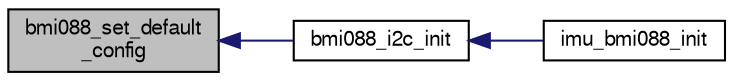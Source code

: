 digraph "bmi088_set_default_config"
{
  edge [fontname="FreeSans",fontsize="10",labelfontname="FreeSans",labelfontsize="10"];
  node [fontname="FreeSans",fontsize="10",shape=record];
  rankdir="LR";
  Node1 [label="bmi088_set_default\l_config",height=0.2,width=0.4,color="black", fillcolor="grey75", style="filled", fontcolor="black"];
  Node1 -> Node2 [dir="back",color="midnightblue",fontsize="10",style="solid",fontname="FreeSans"];
  Node2 [label="bmi088_i2c_init",height=0.2,width=0.4,color="black", fillcolor="white", style="filled",URL="$bmi088__i2c_8h.html#a4e11caa2425e0e7de019c26041f30f22"];
  Node2 -> Node3 [dir="back",color="midnightblue",fontsize="10",style="solid",fontname="FreeSans"];
  Node3 [label="imu_bmi088_init",height=0.2,width=0.4,color="black", fillcolor="white", style="filled",URL="$imu__bmi088__i2c_8h.html#a4ec1a0298ee37c4786dc783237880a03"];
}
